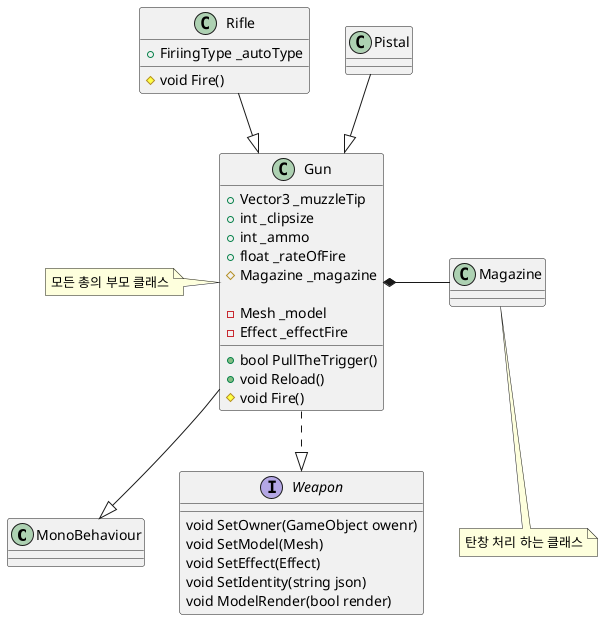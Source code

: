 @startuml(id=weapon)
scale 1
class MonoBehaviour

Interface Weapon
{
    void SetOwner(GameObject owenr)
    void SetModel(Mesh)
    void SetEffect(Effect)
    void SetIdentity(string json)
    void ModelRender(bool render)
}

class Magazine
class Gun
{
    + Vector3 _muzzleTip
    + int _clipsize
    + int _ammo
    + float _rateOfFire
    # Magazine _magazine

    - Mesh _model
    - Effect _effectFire

    + bool PullTheTrigger()
    + void Reload()    
    # void Fire()
}

Gun --|> MonoBehaviour
Gun ..|> Weapon
Gun *- Magazine

note bottom of Magazine : 탄창 처리 하는 클래스

note left of Gun : 모든 총의 부모 클래스

class Rifle
{
    + FiriingType _autoType
    # void Fire()
}

Rifle --|> Gun
Pistal --|> Gun
class Pistal

@enduml